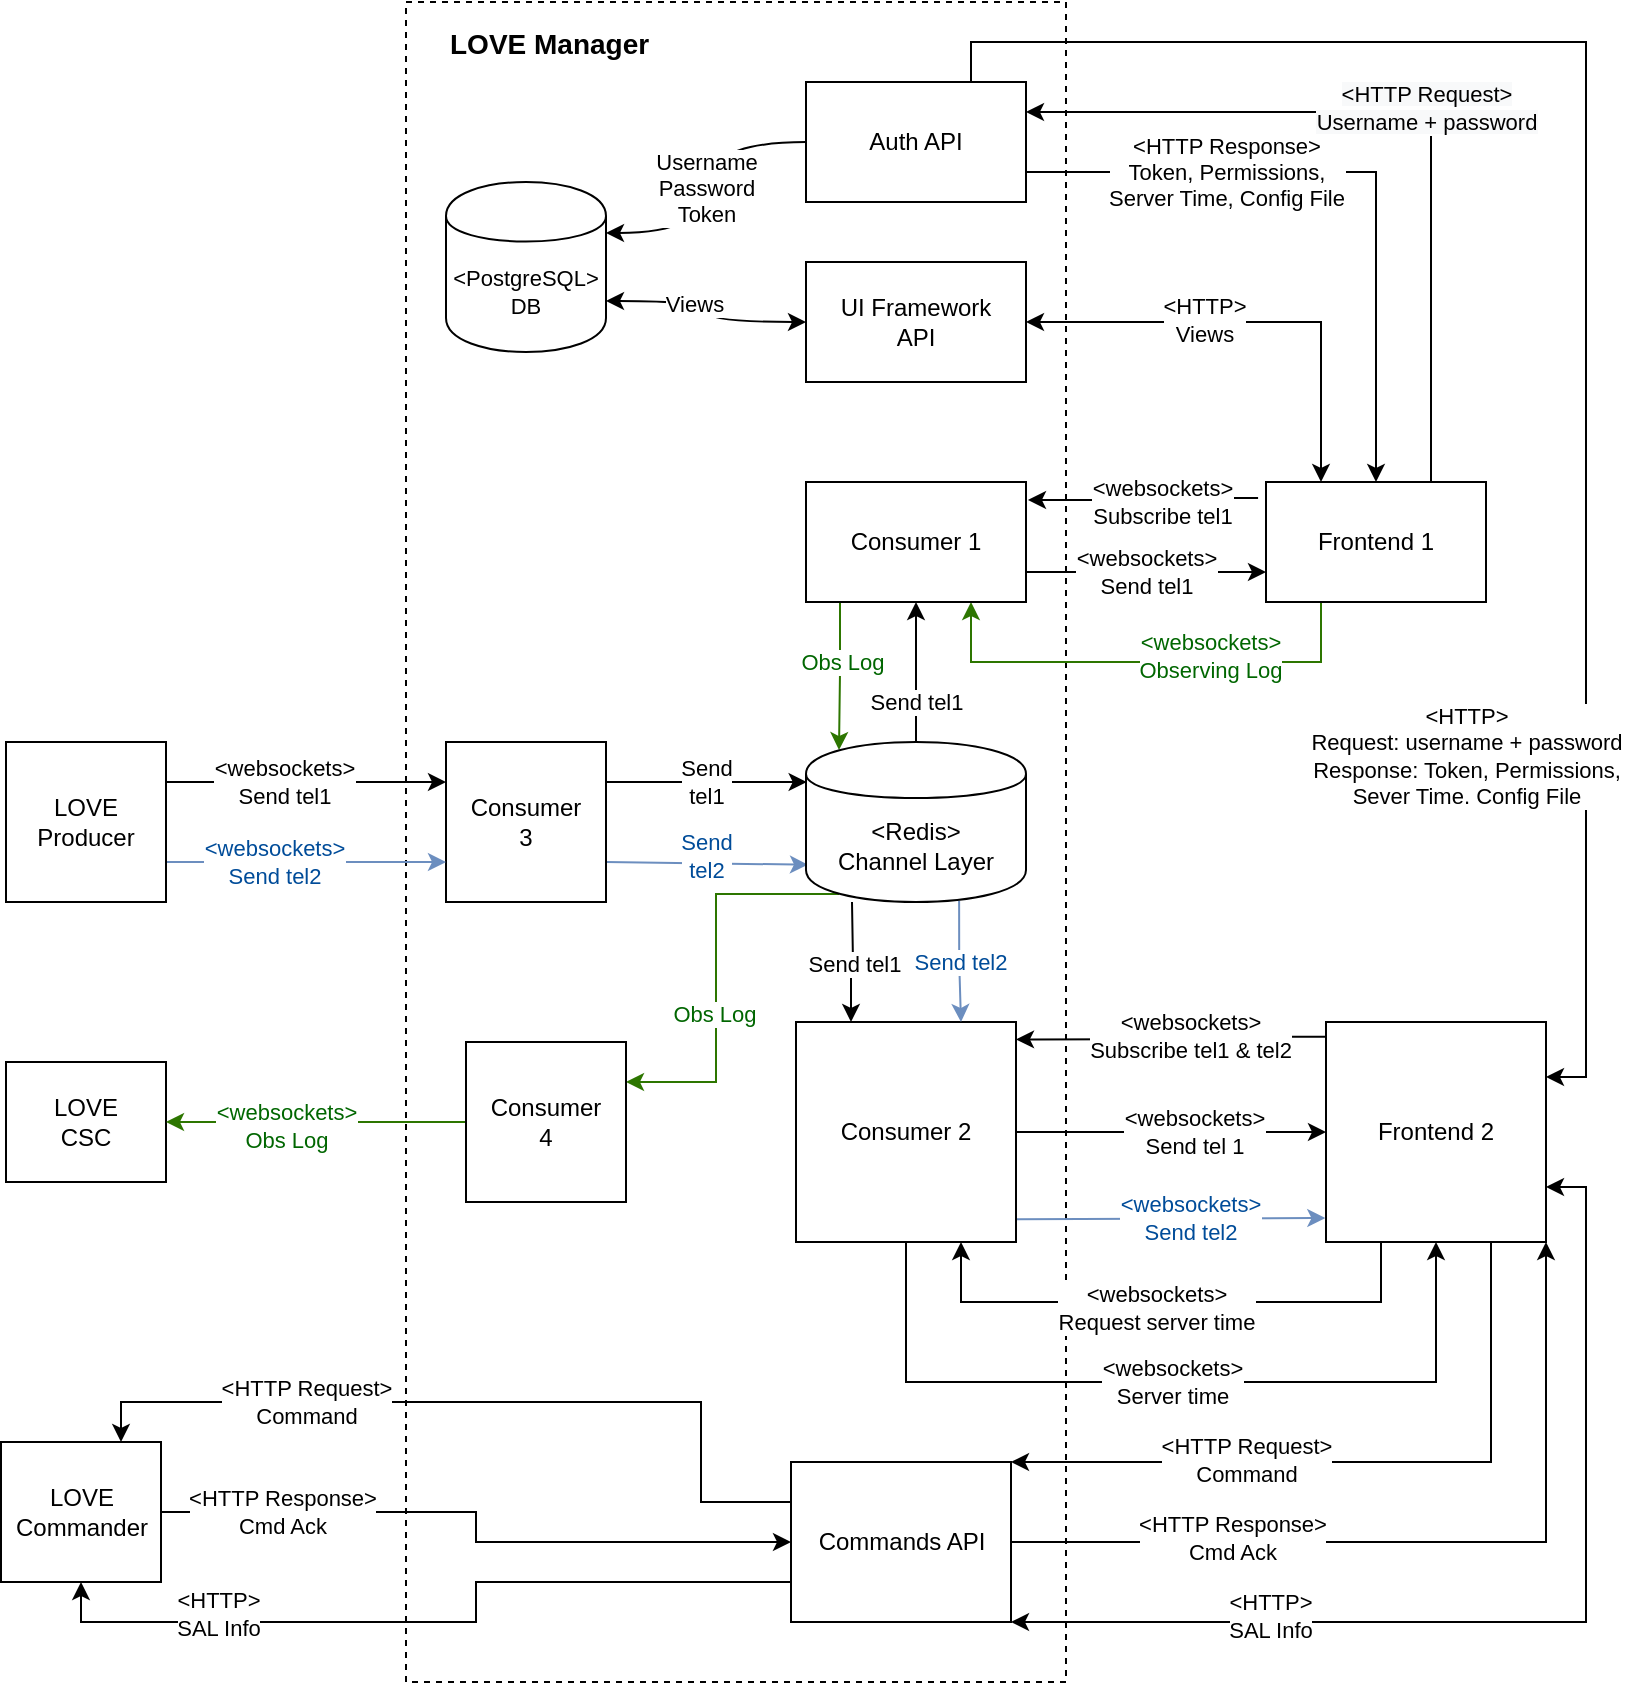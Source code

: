 <mxfile version="13.1.3">
    <diagram id="Jxfom3yM5TZDiGBManyZ" name="Page-1">
        <mxGraphModel dx="1824" dy="1154" grid="1" gridSize="10" guides="1" tooltips="1" connect="1" arrows="1" fold="1" page="1" pageScale="1" pageWidth="850" pageHeight="1100" math="0" shadow="0">
            <root>
                <mxCell id="0"/>
                <mxCell id="1" parent="0"/>
                <mxCell id="GEuAhGHCuxGuIh9eKHUS-29" value="" style="rounded=0;whiteSpace=wrap;html=1;fontSize=11;fillColor=none;dashed=1;" parent="1" vertex="1">
                    <mxGeometry x="220" y="60" width="330" height="840" as="geometry"/>
                </mxCell>
                <mxCell id="GEuAhGHCuxGuIh9eKHUS-12" style="edgeStyle=orthogonalEdgeStyle;rounded=0;orthogonalLoop=1;jettySize=auto;html=1;exitX=-0.036;exitY=0.133;exitDx=0;exitDy=0;entryX=1.009;entryY=0.15;entryDx=0;entryDy=0;entryPerimeter=0;exitPerimeter=0;" parent="1" source="GEuAhGHCuxGuIh9eKHUS-2" target="GEuAhGHCuxGuIh9eKHUS-3" edge="1">
                    <mxGeometry relative="1" as="geometry"/>
                </mxCell>
                <mxCell id="GEuAhGHCuxGuIh9eKHUS-13" value="&amp;lt;websockets&amp;gt;&lt;br&gt;Subscribe tel1" style="text;html=1;resizable=0;points=[];align=center;verticalAlign=middle;labelBackgroundColor=#ffffff;fontSize=11;" parent="GEuAhGHCuxGuIh9eKHUS-12" vertex="1" connectable="0">
                    <mxGeometry x="-0.162" y="2" relative="1" as="geometry">
                        <mxPoint as="offset"/>
                    </mxGeometry>
                </mxCell>
                <mxCell id="GEuAhGHCuxGuIh9eKHUS-24" style="edgeStyle=orthogonalEdgeStyle;rounded=0;orthogonalLoop=1;jettySize=auto;html=1;exitX=0.75;exitY=0;exitDx=0;exitDy=0;entryX=1;entryY=0.25;entryDx=0;entryDy=0;fontSize=11;" parent="1" source="GEuAhGHCuxGuIh9eKHUS-2" target="GEuAhGHCuxGuIh9eKHUS-8" edge="1">
                    <mxGeometry relative="1" as="geometry"/>
                </mxCell>
                <mxCell id="NuZOIr6IMCNAJ--xz0kv-3" value="&lt;span style=&quot;text-align: left ; background-color: rgb(248 , 249 , 250)&quot;&gt;&amp;lt;HTTP Request&amp;gt;&lt;br&gt;Username + password&lt;/span&gt;" style="edgeLabel;html=1;align=center;verticalAlign=middle;resizable=0;points=[];" parent="GEuAhGHCuxGuIh9eKHUS-24" vertex="1" connectable="0">
                    <mxGeometry x="0.014" y="-2" relative="1" as="geometry">
                        <mxPoint x="8.56" as="offset"/>
                    </mxGeometry>
                </mxCell>
                <mxCell id="f5708szo8LG6qZLeBaCD-7" style="edgeStyle=orthogonalEdgeStyle;rounded=0;orthogonalLoop=1;jettySize=auto;html=1;entryX=0.75;entryY=1;entryDx=0;entryDy=0;exitX=0.25;exitY=1;exitDx=0;exitDy=0;fillColor=#60a917;strokeColor=#2D7600;" parent="1" source="GEuAhGHCuxGuIh9eKHUS-2" target="GEuAhGHCuxGuIh9eKHUS-3" edge="1">
                    <mxGeometry relative="1" as="geometry">
                        <Array as="points">
                            <mxPoint x="678" y="390"/>
                            <mxPoint x="503" y="390"/>
                        </Array>
                    </mxGeometry>
                </mxCell>
                <mxCell id="f5708szo8LG6qZLeBaCD-8" value="&lt;font color=&quot;#006600&quot;&gt;&amp;lt;websockets&amp;gt;&lt;br&gt;Observing Log&lt;/font&gt;" style="edgeLabel;html=1;align=center;verticalAlign=middle;resizable=0;points=[];" parent="f5708szo8LG6qZLeBaCD-7" vertex="1" connectable="0">
                    <mxGeometry x="-0.27" y="-3" relative="1" as="geometry">
                        <mxPoint as="offset"/>
                    </mxGeometry>
                </mxCell>
                <mxCell id="GEuAhGHCuxGuIh9eKHUS-2" value="Frontend 1" style="rounded=0;whiteSpace=wrap;html=1;" parent="1" vertex="1">
                    <mxGeometry x="650" y="300" width="110" height="60" as="geometry"/>
                </mxCell>
                <mxCell id="GEuAhGHCuxGuIh9eKHUS-21" value="&amp;lt;websockets&amp;gt;&lt;br&gt;Send tel1" style="edgeStyle=orthogonalEdgeStyle;rounded=0;orthogonalLoop=1;jettySize=auto;html=1;entryX=0;entryY=0.75;entryDx=0;entryDy=0;fontSize=11;exitX=1;exitY=0.75;exitDx=0;exitDy=0;" parent="1" source="GEuAhGHCuxGuIh9eKHUS-3" target="GEuAhGHCuxGuIh9eKHUS-2" edge="1">
                    <mxGeometry relative="1" as="geometry"/>
                </mxCell>
                <mxCell id="f5708szo8LG6qZLeBaCD-9" style="edgeStyle=orthogonalEdgeStyle;rounded=0;orthogonalLoop=1;jettySize=auto;html=1;exitX=0.25;exitY=1;exitDx=0;exitDy=0;entryX=0.15;entryY=0.05;entryDx=0;entryDy=0;entryPerimeter=0;fillColor=#60a917;strokeColor=#2D7600;" parent="1" source="GEuAhGHCuxGuIh9eKHUS-3" target="NuZOIr6IMCNAJ--xz0kv-4" edge="1">
                    <mxGeometry relative="1" as="geometry">
                        <Array as="points">
                            <mxPoint x="437" y="360"/>
                            <mxPoint x="437" y="395"/>
                        </Array>
                    </mxGeometry>
                </mxCell>
                <mxCell id="f5708szo8LG6qZLeBaCD-10" value="&lt;font color=&quot;#006600&quot;&gt;Obs Log&lt;/font&gt;" style="edgeLabel;html=1;align=center;verticalAlign=middle;resizable=0;points=[];" parent="f5708szo8LG6qZLeBaCD-9" vertex="1" connectable="0">
                    <mxGeometry x="-0.412" y="1" relative="1" as="geometry">
                        <mxPoint y="15.5" as="offset"/>
                    </mxGeometry>
                </mxCell>
                <mxCell id="GEuAhGHCuxGuIh9eKHUS-3" value="Consumer 1" style="rounded=0;whiteSpace=wrap;html=1;" parent="1" vertex="1">
                    <mxGeometry x="420" y="300" width="110" height="60" as="geometry"/>
                </mxCell>
                <mxCell id="GEuAhGHCuxGuIh9eKHUS-47" style="edgeStyle=orthogonalEdgeStyle;curved=1;rounded=0;orthogonalLoop=1;jettySize=auto;html=1;exitX=0.003;exitY=0.067;exitDx=0;exitDy=0;entryX=1;entryY=0.079;entryDx=0;entryDy=0;fontSize=11;exitPerimeter=0;entryPerimeter=0;" parent="1" source="GEuAhGHCuxGuIh9eKHUS-5" target="GEuAhGHCuxGuIh9eKHUS-6" edge="1">
                    <mxGeometry relative="1" as="geometry"/>
                </mxCell>
                <mxCell id="GEuAhGHCuxGuIh9eKHUS-48" value="&amp;lt;websockets&amp;gt;&lt;br&gt;Subscribe tel1 &amp;amp; tel2" style="text;html=1;resizable=0;points=[];align=center;verticalAlign=middle;labelBackgroundColor=#ffffff;fontSize=11;" parent="GEuAhGHCuxGuIh9eKHUS-47" vertex="1" connectable="0">
                    <mxGeometry x="-0.212" y="-1" relative="1" as="geometry">
                        <mxPoint x="-7" as="offset"/>
                    </mxGeometry>
                </mxCell>
                <mxCell id="NuZOIr6IMCNAJ--xz0kv-6" style="edgeStyle=orthogonalEdgeStyle;rounded=0;orthogonalLoop=1;jettySize=auto;html=1;entryX=1;entryY=0;entryDx=0;entryDy=0;exitX=0.75;exitY=1;exitDx=0;exitDy=0;" parent="1" source="GEuAhGHCuxGuIh9eKHUS-5" target="NuZOIr6IMCNAJ--xz0kv-5" edge="1">
                    <mxGeometry relative="1" as="geometry">
                        <mxPoint x="705" y="750" as="sourcePoint"/>
                        <Array as="points">
                            <mxPoint x="762" y="790"/>
                        </Array>
                    </mxGeometry>
                </mxCell>
                <mxCell id="NuZOIr6IMCNAJ--xz0kv-7" value="&amp;lt;HTTP Request&amp;gt;&lt;br&gt;Command" style="edgeLabel;html=1;align=center;verticalAlign=middle;resizable=0;points=[];" parent="NuZOIr6IMCNAJ--xz0kv-6" vertex="1" connectable="0">
                    <mxGeometry x="-0.007" y="-1" relative="1" as="geometry">
                        <mxPoint x="-58.48" as="offset"/>
                    </mxGeometry>
                </mxCell>
                <mxCell id="2" style="edgeStyle=orthogonalEdgeStyle;rounded=0;orthogonalLoop=1;jettySize=auto;html=1;exitX=0.25;exitY=1;exitDx=0;exitDy=0;entryX=0.75;entryY=1;entryDx=0;entryDy=0;" edge="1" parent="1" source="GEuAhGHCuxGuIh9eKHUS-5" target="GEuAhGHCuxGuIh9eKHUS-6">
                    <mxGeometry relative="1" as="geometry">
                        <Array as="points">
                            <mxPoint x="708" y="710"/>
                            <mxPoint x="498" y="710"/>
                        </Array>
                    </mxGeometry>
                </mxCell>
                <mxCell id="3" value="&amp;lt;websockets&amp;gt;&lt;br&gt;Request server time" style="edgeLabel;html=1;align=center;verticalAlign=middle;resizable=0;points=[];" vertex="1" connectable="0" parent="2">
                    <mxGeometry x="0.06" y="3" relative="1" as="geometry">
                        <mxPoint as="offset"/>
                    </mxGeometry>
                </mxCell>
                <mxCell id="11" style="edgeStyle=orthogonalEdgeStyle;rounded=0;orthogonalLoop=1;jettySize=auto;html=1;exitX=1;exitY=0.75;exitDx=0;exitDy=0;entryX=1;entryY=1;entryDx=0;entryDy=0;startArrow=classic;startFill=1;" edge="1" parent="1" source="GEuAhGHCuxGuIh9eKHUS-5" target="NuZOIr6IMCNAJ--xz0kv-5">
                    <mxGeometry relative="1" as="geometry">
                        <Array as="points">
                            <mxPoint x="810" y="652"/>
                            <mxPoint x="810" y="870"/>
                        </Array>
                    </mxGeometry>
                </mxCell>
                <mxCell id="12" value="&amp;lt;HTTP&amp;gt;&lt;br&gt;SAL Info" style="edgeLabel;html=1;align=center;verticalAlign=middle;resizable=0;points=[];" vertex="1" connectable="0" parent="11">
                    <mxGeometry x="0.507" y="-3" relative="1" as="geometry">
                        <mxPoint as="offset"/>
                    </mxGeometry>
                </mxCell>
                <mxCell id="GEuAhGHCuxGuIh9eKHUS-5" value="Frontend 2" style="rounded=0;whiteSpace=wrap;html=1;" parent="1" vertex="1">
                    <mxGeometry x="680" y="570" width="110" height="110" as="geometry"/>
                </mxCell>
                <mxCell id="GEuAhGHCuxGuIh9eKHUS-22" style="edgeStyle=orthogonalEdgeStyle;rounded=0;orthogonalLoop=1;jettySize=auto;html=1;exitX=1;exitY=0.5;exitDx=0;exitDy=0;entryX=0;entryY=0.5;entryDx=0;entryDy=0;fontSize=11;" parent="1" source="GEuAhGHCuxGuIh9eKHUS-6" target="GEuAhGHCuxGuIh9eKHUS-5" edge="1">
                    <mxGeometry relative="1" as="geometry"/>
                </mxCell>
                <mxCell id="GEuAhGHCuxGuIh9eKHUS-23" value="&amp;lt;websockets&amp;gt;&lt;br&gt;Send tel 1" style="text;html=1;resizable=0;points=[];align=center;verticalAlign=middle;labelBackgroundColor=#ffffff;fontSize=11;" parent="GEuAhGHCuxGuIh9eKHUS-22" vertex="1" connectable="0">
                    <mxGeometry x="0.164" y="-3" relative="1" as="geometry">
                        <mxPoint x="-1.67" y="-3" as="offset"/>
                    </mxGeometry>
                </mxCell>
                <mxCell id="GEuAhGHCuxGuIh9eKHUS-40" style="edgeStyle=none;rounded=0;orthogonalLoop=1;jettySize=auto;html=1;exitX=0.988;exitY=0.897;exitDx=0;exitDy=0;entryX=-0.003;entryY=0.891;entryDx=0;entryDy=0;fontSize=11;fillColor=#dae8fc;strokeColor=#6c8ebf;entryPerimeter=0;exitPerimeter=0;" parent="1" source="GEuAhGHCuxGuIh9eKHUS-6" target="GEuAhGHCuxGuIh9eKHUS-5" edge="1">
                    <mxGeometry relative="1" as="geometry"/>
                </mxCell>
                <mxCell id="GEuAhGHCuxGuIh9eKHUS-41" value="&lt;font color=&quot;#004c99&quot;&gt;&amp;lt;websockets&amp;gt;&lt;br&gt;Send tel2&lt;/font&gt;" style="text;html=1;resizable=0;points=[];align=center;verticalAlign=middle;labelBackgroundColor=#ffffff;fontSize=11;" parent="GEuAhGHCuxGuIh9eKHUS-40" vertex="1" connectable="0">
                    <mxGeometry x="0.131" y="2" relative="1" as="geometry">
                        <mxPoint y="1" as="offset"/>
                    </mxGeometry>
                </mxCell>
                <mxCell id="4" value="&amp;lt;websockets&amp;gt;&lt;br&gt;Server time" style="edgeStyle=orthogonalEdgeStyle;rounded=0;orthogonalLoop=1;jettySize=auto;html=1;exitX=0.5;exitY=1;exitDx=0;exitDy=0;entryX=0.5;entryY=1;entryDx=0;entryDy=0;" edge="1" parent="1" source="GEuAhGHCuxGuIh9eKHUS-6" target="GEuAhGHCuxGuIh9eKHUS-5">
                    <mxGeometry relative="1" as="geometry">
                        <Array as="points">
                            <mxPoint x="470" y="750"/>
                            <mxPoint x="735" y="750"/>
                        </Array>
                    </mxGeometry>
                </mxCell>
                <mxCell id="GEuAhGHCuxGuIh9eKHUS-6" value="Consumer 2" style="rounded=0;whiteSpace=wrap;html=1;" parent="1" vertex="1">
                    <mxGeometry x="415" y="570" width="110" height="110" as="geometry"/>
                </mxCell>
                <mxCell id="GEuAhGHCuxGuIh9eKHUS-26" value="&amp;lt;HTTP Response&amp;gt;&lt;br&gt;Token,&amp;nbsp;Permissions,&lt;br&gt;Server Time, Config File" style="edgeStyle=orthogonalEdgeStyle;rounded=0;orthogonalLoop=1;jettySize=auto;html=1;exitX=1;exitY=0.75;exitDx=0;exitDy=0;entryX=0.5;entryY=0;entryDx=0;entryDy=0;fontSize=11;" parent="1" source="GEuAhGHCuxGuIh9eKHUS-8" target="GEuAhGHCuxGuIh9eKHUS-2" edge="1">
                    <mxGeometry x="-0.394" relative="1" as="geometry">
                        <mxPoint as="offset"/>
                        <Array as="points">
                            <mxPoint x="705" y="145"/>
                        </Array>
                    </mxGeometry>
                </mxCell>
                <mxCell id="GEuAhGHCuxGuIh9eKHUS-28" value="Username&lt;br&gt;Password&lt;br&gt;Token" style="edgeStyle=orthogonalEdgeStyle;curved=1;rounded=0;orthogonalLoop=1;jettySize=auto;html=1;entryX=1;entryY=0.3;entryDx=0;entryDy=0;fontSize=11;" parent="1" source="GEuAhGHCuxGuIh9eKHUS-8" target="GEuAhGHCuxGuIh9eKHUS-27" edge="1">
                    <mxGeometry relative="1" as="geometry"/>
                </mxCell>
                <mxCell id="f5708szo8LG6qZLeBaCD-1" style="edgeStyle=orthogonalEdgeStyle;rounded=0;orthogonalLoop=1;jettySize=auto;html=1;exitX=0.75;exitY=0;exitDx=0;exitDy=0;entryX=1;entryY=0.25;entryDx=0;entryDy=0;" parent="1" source="GEuAhGHCuxGuIh9eKHUS-8" target="GEuAhGHCuxGuIh9eKHUS-5" edge="1">
                    <mxGeometry relative="1" as="geometry"/>
                </mxCell>
                <mxCell id="f5708szo8LG6qZLeBaCD-2" value="&amp;lt;HTTP&amp;gt;&lt;br&gt;Request: username + password&lt;br&gt;Response: Token, Permissions,&lt;br&gt;Sever Time. Config File" style="edgeLabel;html=1;align=center;verticalAlign=middle;resizable=0;points=[];" parent="f5708szo8LG6qZLeBaCD-1" vertex="1" connectable="0">
                    <mxGeometry x="0.458" y="-2" relative="1" as="geometry">
                        <mxPoint x="-58" y="53.5" as="offset"/>
                    </mxGeometry>
                </mxCell>
                <mxCell id="GEuAhGHCuxGuIh9eKHUS-8" value="Auth API" style="rounded=0;whiteSpace=wrap;html=1;" parent="1" vertex="1">
                    <mxGeometry x="420" y="100" width="110" height="60" as="geometry"/>
                </mxCell>
                <mxCell id="GEuAhGHCuxGuIh9eKHUS-19" value="Send tel1" style="edgeStyle=orthogonalEdgeStyle;rounded=0;orthogonalLoop=1;jettySize=auto;html=1;fontSize=11;exitX=0.5;exitY=0;exitDx=0;exitDy=0;entryX=0.5;entryY=1;entryDx=0;entryDy=0;" parent="1" source="NuZOIr6IMCNAJ--xz0kv-4" target="GEuAhGHCuxGuIh9eKHUS-3" edge="1">
                    <mxGeometry x="-0.429" relative="1" as="geometry">
                        <mxPoint x="470" y="430" as="sourcePoint"/>
                        <mxPoint x="470" y="360" as="targetPoint"/>
                        <mxPoint as="offset"/>
                    </mxGeometry>
                </mxCell>
                <mxCell id="GEuAhGHCuxGuIh9eKHUS-20" value="&lt;font color=&quot;#004c99&quot;&gt;Send tel2&lt;/font&gt;" style="edgeStyle=orthogonalEdgeStyle;rounded=0;orthogonalLoop=1;jettySize=auto;html=1;fontSize=11;entryX=0.75;entryY=0;entryDx=0;entryDy=0;exitX=0.696;exitY=0.992;exitDx=0;exitDy=0;fillColor=#dae8fc;strokeColor=#6c8ebf;exitPerimeter=0;" parent="1" source="NuZOIr6IMCNAJ--xz0kv-4" target="GEuAhGHCuxGuIh9eKHUS-6" edge="1">
                    <mxGeometry relative="1" as="geometry">
                        <mxPoint x="497.5" y="510" as="sourcePoint"/>
                    </mxGeometry>
                </mxCell>
                <mxCell id="GEuAhGHCuxGuIh9eKHUS-16" value="Send&lt;br&gt;tel1" style="edgeStyle=orthogonalEdgeStyle;rounded=0;orthogonalLoop=1;jettySize=auto;html=1;fontSize=11;entryX=0.003;entryY=0.25;entryDx=0;entryDy=0;exitX=1;exitY=0.25;exitDx=0;exitDy=0;entryPerimeter=0;" parent="1" source="GEuAhGHCuxGuIh9eKHUS-11" target="NuZOIr6IMCNAJ--xz0kv-4" edge="1">
                    <mxGeometry relative="1" as="geometry">
                        <mxPoint x="415" y="450" as="targetPoint"/>
                    </mxGeometry>
                </mxCell>
                <mxCell id="GEuAhGHCuxGuIh9eKHUS-37" style="edgeStyle=none;rounded=0;orthogonalLoop=1;jettySize=auto;html=1;exitX=1;exitY=0.75;exitDx=0;exitDy=0;entryX=0.009;entryY=0.767;entryDx=0;entryDy=0;fontSize=11;fillColor=#dae8fc;strokeColor=#6c8ebf;entryPerimeter=0;" parent="1" source="GEuAhGHCuxGuIh9eKHUS-11" target="NuZOIr6IMCNAJ--xz0kv-4" edge="1">
                    <mxGeometry relative="1" as="geometry">
                        <mxPoint x="415" y="490" as="targetPoint"/>
                    </mxGeometry>
                </mxCell>
                <mxCell id="GEuAhGHCuxGuIh9eKHUS-38" value="&lt;font color=&quot;#004c99&quot;&gt;Send&lt;br&gt;tel2&lt;/font&gt;" style="text;html=1;resizable=0;points=[];align=center;verticalAlign=middle;labelBackgroundColor=#ffffff;fontSize=11;" parent="GEuAhGHCuxGuIh9eKHUS-37" vertex="1" connectable="0">
                    <mxGeometry x="0.221" y="4" relative="1" as="geometry">
                        <mxPoint x="-11.38" as="offset"/>
                    </mxGeometry>
                </mxCell>
                <mxCell id="GEuAhGHCuxGuIh9eKHUS-11" value="Consumer&lt;br&gt;3" style="rounded=0;whiteSpace=wrap;html=1;" parent="1" vertex="1">
                    <mxGeometry x="240" y="430" width="80" height="80" as="geometry"/>
                </mxCell>
                <mxCell id="GEuAhGHCuxGuIh9eKHUS-27" value="&amp;lt;PostgreSQL&amp;gt;&lt;br&gt;DB" style="shape=cylinder;whiteSpace=wrap;html=1;boundedLbl=1;backgroundOutline=1;fontSize=11;" parent="1" vertex="1">
                    <mxGeometry x="240" y="150" width="80" height="85" as="geometry"/>
                </mxCell>
                <mxCell id="GEuAhGHCuxGuIh9eKHUS-30" value="&lt;b&gt;&lt;font style=&quot;font-size: 14px&quot;&gt;LOVE Manager&lt;/font&gt;&lt;/b&gt;" style="text;html=1;resizable=0;points=[];autosize=1;align=left;verticalAlign=top;spacingTop=-4;fontSize=11;" parent="1" vertex="1">
                    <mxGeometry x="240" y="70" width="120" height="20" as="geometry"/>
                </mxCell>
                <mxCell id="GEuAhGHCuxGuIh9eKHUS-32" style="rounded=0;orthogonalLoop=1;jettySize=auto;html=1;entryX=0;entryY=0.25;entryDx=0;entryDy=0;fontSize=11;exitX=1;exitY=0.25;exitDx=0;exitDy=0;" parent="1" source="GEuAhGHCuxGuIh9eKHUS-31" target="GEuAhGHCuxGuIh9eKHUS-11" edge="1">
                    <mxGeometry relative="1" as="geometry"/>
                </mxCell>
                <mxCell id="GEuAhGHCuxGuIh9eKHUS-33" value="&amp;lt;websockets&amp;gt;&lt;br&gt;Send tel1" style="text;html=1;resizable=0;points=[];align=center;verticalAlign=middle;labelBackgroundColor=#ffffff;fontSize=11;" parent="GEuAhGHCuxGuIh9eKHUS-32" vertex="1" connectable="0">
                    <mxGeometry x="0.171" y="1" relative="1" as="geometry">
                        <mxPoint x="-23" y="1" as="offset"/>
                    </mxGeometry>
                </mxCell>
                <mxCell id="GEuAhGHCuxGuIh9eKHUS-39" value="&lt;font color=&quot;#004c99&quot;&gt;&amp;lt;websockets&amp;gt;&lt;br&gt;Send tel2&lt;/font&gt;" style="edgeStyle=none;rounded=0;orthogonalLoop=1;jettySize=auto;html=1;exitX=1;exitY=0.75;exitDx=0;exitDy=0;entryX=0;entryY=0.75;entryDx=0;entryDy=0;fontSize=11;fillColor=#dae8fc;strokeColor=#6c8ebf;" parent="1" source="GEuAhGHCuxGuIh9eKHUS-31" target="GEuAhGHCuxGuIh9eKHUS-11" edge="1">
                    <mxGeometry x="-0.231" relative="1" as="geometry">
                        <mxPoint as="offset"/>
                    </mxGeometry>
                </mxCell>
                <mxCell id="GEuAhGHCuxGuIh9eKHUS-31" value="LOVE Producer" style="rounded=0;whiteSpace=wrap;html=1;" parent="1" vertex="1">
                    <mxGeometry x="20" y="430" width="80" height="80" as="geometry"/>
                </mxCell>
                <mxCell id="GEuAhGHCuxGuIh9eKHUS-34" value="Send tel1" style="edgeStyle=orthogonalEdgeStyle;rounded=0;orthogonalLoop=1;jettySize=auto;html=1;fontSize=11;entryX=0.25;entryY=0;entryDx=0;entryDy=0;" parent="1" target="GEuAhGHCuxGuIh9eKHUS-6" edge="1">
                    <mxGeometry relative="1" as="geometry">
                        <mxPoint x="443" y="510" as="sourcePoint"/>
                        <mxPoint x="508" y="600" as="targetPoint"/>
                    </mxGeometry>
                </mxCell>
                <mxCell id="f5708szo8LG6qZLeBaCD-11" style="edgeStyle=orthogonalEdgeStyle;rounded=0;orthogonalLoop=1;jettySize=auto;html=1;exitX=0.15;exitY=0.95;exitDx=0;exitDy=0;exitPerimeter=0;entryX=1;entryY=0.25;entryDx=0;entryDy=0;fillColor=#60a917;strokeColor=#2D7600;" parent="1" source="NuZOIr6IMCNAJ--xz0kv-4" target="f5708szo8LG6qZLeBaCD-6" edge="1">
                    <mxGeometry relative="1" as="geometry"/>
                </mxCell>
                <mxCell id="f5708szo8LG6qZLeBaCD-12" value="&lt;font color=&quot;#006600&quot;&gt;Obs Log&lt;/font&gt;" style="edgeLabel;html=1;align=center;verticalAlign=middle;resizable=0;points=[];" parent="f5708szo8LG6qZLeBaCD-11" vertex="1" connectable="0">
                    <mxGeometry x="0.212" y="-1" relative="1" as="geometry">
                        <mxPoint as="offset"/>
                    </mxGeometry>
                </mxCell>
                <mxCell id="NuZOIr6IMCNAJ--xz0kv-4" value="&lt;span&gt;&amp;lt;Redis&amp;gt;&lt;/span&gt;&lt;br&gt;&lt;span&gt;Channel Layer&lt;/span&gt;" style="shape=cylinder;whiteSpace=wrap;html=1;boundedLbl=1;backgroundOutline=1;" parent="1" vertex="1">
                    <mxGeometry x="420" y="430" width="110" height="80" as="geometry"/>
                </mxCell>
                <mxCell id="NuZOIr6IMCNAJ--xz0kv-8" style="edgeStyle=orthogonalEdgeStyle;rounded=0;orthogonalLoop=1;jettySize=auto;html=1;exitX=1;exitY=0.5;exitDx=0;exitDy=0;entryX=1;entryY=1;entryDx=0;entryDy=0;" parent="1" source="NuZOIr6IMCNAJ--xz0kv-5" target="GEuAhGHCuxGuIh9eKHUS-5" edge="1">
                    <mxGeometry relative="1" as="geometry">
                        <mxPoint x="760" y="750" as="targetPoint"/>
                    </mxGeometry>
                </mxCell>
                <mxCell id="NuZOIr6IMCNAJ--xz0kv-9" value="&amp;lt;HTTP Response&amp;gt;&lt;br&gt;Cmd Ack" style="edgeLabel;html=1;align=center;verticalAlign=middle;resizable=0;points=[];" parent="NuZOIr6IMCNAJ--xz0kv-8" vertex="1" connectable="0">
                    <mxGeometry x="-0.268" y="2" relative="1" as="geometry">
                        <mxPoint x="-42.33" as="offset"/>
                    </mxGeometry>
                </mxCell>
                <mxCell id="f5708szo8LG6qZLeBaCD-3" style="edgeStyle=orthogonalEdgeStyle;rounded=0;orthogonalLoop=1;jettySize=auto;html=1;exitX=0;exitY=0.25;exitDx=0;exitDy=0;entryX=0.75;entryY=0;entryDx=0;entryDy=0;" parent="1" source="NuZOIr6IMCNAJ--xz0kv-5" target="NuZOIr6IMCNAJ--xz0kv-10" edge="1">
                    <mxGeometry relative="1" as="geometry">
                        <Array as="points">
                            <mxPoint x="367.5" y="810"/>
                            <mxPoint x="367.5" y="760"/>
                            <mxPoint x="77.5" y="760"/>
                        </Array>
                    </mxGeometry>
                </mxCell>
                <mxCell id="f5708szo8LG6qZLeBaCD-4" value="&amp;lt;HTTP Request&amp;gt;&lt;br&gt;Command" style="edgeLabel;html=1;align=center;verticalAlign=middle;resizable=0;points=[];" parent="f5708szo8LG6qZLeBaCD-3" vertex="1" connectable="0">
                    <mxGeometry x="-0.405" relative="1" as="geometry">
                        <mxPoint x="-172.5" as="offset"/>
                    </mxGeometry>
                </mxCell>
                <mxCell id="f5708szo8LG6qZLeBaCD-15" style="edgeStyle=orthogonalEdgeStyle;rounded=0;orthogonalLoop=1;jettySize=auto;html=1;exitX=0;exitY=0.75;exitDx=0;exitDy=0;entryX=0.5;entryY=1;entryDx=0;entryDy=0;" parent="1" source="NuZOIr6IMCNAJ--xz0kv-5" target="NuZOIr6IMCNAJ--xz0kv-10" edge="1">
                    <mxGeometry relative="1" as="geometry"/>
                </mxCell>
                <mxCell id="f5708szo8LG6qZLeBaCD-16" value="&amp;lt;HTTP&amp;gt;&lt;br&gt;SAL Info" style="edgeLabel;html=1;align=center;verticalAlign=middle;resizable=0;points=[];" parent="f5708szo8LG6qZLeBaCD-15" vertex="1" connectable="0">
                    <mxGeometry x="0.554" y="-4" relative="1" as="geometry">
                        <mxPoint as="offset"/>
                    </mxGeometry>
                </mxCell>
                <mxCell id="NuZOIr6IMCNAJ--xz0kv-5" value="Commands API" style="rounded=0;whiteSpace=wrap;html=1;" parent="1" vertex="1">
                    <mxGeometry x="412.5" y="790" width="110" height="80" as="geometry"/>
                </mxCell>
                <mxCell id="f5708szo8LG6qZLeBaCD-17" style="edgeStyle=orthogonalEdgeStyle;rounded=0;orthogonalLoop=1;jettySize=auto;html=1;exitX=1;exitY=0.5;exitDx=0;exitDy=0;entryX=0;entryY=0.5;entryDx=0;entryDy=0;" parent="1" source="NuZOIr6IMCNAJ--xz0kv-10" target="NuZOIr6IMCNAJ--xz0kv-5" edge="1">
                    <mxGeometry relative="1" as="geometry"/>
                </mxCell>
                <mxCell id="f5708szo8LG6qZLeBaCD-18" value="&amp;lt;HTTP Response&amp;gt;&lt;br&gt;Cmd Ack" style="edgeLabel;html=1;align=center;verticalAlign=middle;resizable=0;points=[];" parent="f5708szo8LG6qZLeBaCD-17" vertex="1" connectable="0">
                    <mxGeometry x="-0.685" y="3" relative="1" as="geometry">
                        <mxPoint x="8" y="3" as="offset"/>
                    </mxGeometry>
                </mxCell>
                <mxCell id="NuZOIr6IMCNAJ--xz0kv-10" value="LOVE Commander" style="rounded=0;whiteSpace=wrap;html=1;" parent="1" vertex="1">
                    <mxGeometry x="17.5" y="780" width="80" height="70" as="geometry"/>
                </mxCell>
                <mxCell id="f5708szo8LG6qZLeBaCD-5" value="LOVE&lt;br&gt;CSC" style="rounded=0;whiteSpace=wrap;html=1;" parent="1" vertex="1">
                    <mxGeometry x="20" y="590" width="80" height="60" as="geometry"/>
                </mxCell>
                <mxCell id="f5708szo8LG6qZLeBaCD-13" style="edgeStyle=orthogonalEdgeStyle;rounded=0;orthogonalLoop=1;jettySize=auto;html=1;exitX=0;exitY=0.5;exitDx=0;exitDy=0;entryX=1;entryY=0.5;entryDx=0;entryDy=0;fillColor=#60a917;strokeColor=#2D7600;" parent="1" source="f5708szo8LG6qZLeBaCD-6" target="f5708szo8LG6qZLeBaCD-5" edge="1">
                    <mxGeometry relative="1" as="geometry"/>
                </mxCell>
                <mxCell id="f5708szo8LG6qZLeBaCD-14" value="&lt;font color=&quot;#006600&quot;&gt;&amp;lt;websockets&amp;gt;&lt;br&gt;Obs Log&lt;/font&gt;" style="edgeLabel;html=1;align=center;verticalAlign=middle;resizable=0;points=[];" parent="f5708szo8LG6qZLeBaCD-13" vertex="1" connectable="0">
                    <mxGeometry x="0.2" y="2" relative="1" as="geometry">
                        <mxPoint as="offset"/>
                    </mxGeometry>
                </mxCell>
                <mxCell id="f5708szo8LG6qZLeBaCD-6" value="Consumer&lt;br&gt;4" style="rounded=0;whiteSpace=wrap;html=1;" parent="1" vertex="1">
                    <mxGeometry x="250" y="580" width="80" height="80" as="geometry"/>
                </mxCell>
                <mxCell id="7" style="edgeStyle=orthogonalEdgeStyle;rounded=0;orthogonalLoop=1;jettySize=auto;html=1;exitX=1;exitY=0.5;exitDx=0;exitDy=0;entryX=0.25;entryY=0;entryDx=0;entryDy=0;startArrow=classic;startFill=1;" edge="1" parent="1" source="6" target="GEuAhGHCuxGuIh9eKHUS-2">
                    <mxGeometry relative="1" as="geometry"/>
                </mxCell>
                <mxCell id="8" value="&amp;lt;HTTP&amp;gt;&lt;br&gt;Views" style="edgeLabel;html=1;align=center;verticalAlign=middle;resizable=0;points=[];" vertex="1" connectable="0" parent="7">
                    <mxGeometry x="-0.223" y="1" relative="1" as="geometry">
                        <mxPoint as="offset"/>
                    </mxGeometry>
                </mxCell>
                <mxCell id="9" style="edgeStyle=orthogonalEdgeStyle;rounded=0;orthogonalLoop=1;jettySize=auto;html=1;exitX=0;exitY=0.5;exitDx=0;exitDy=0;startArrow=classic;startFill=1;curved=1;entryX=1;entryY=0.7;entryDx=0;entryDy=0;" edge="1" parent="1" source="6" target="GEuAhGHCuxGuIh9eKHUS-27">
                    <mxGeometry relative="1" as="geometry"/>
                </mxCell>
                <mxCell id="10" value="Views" style="edgeLabel;html=1;align=center;verticalAlign=middle;resizable=0;points=[];" vertex="1" connectable="0" parent="9">
                    <mxGeometry x="0.203" y="1" relative="1" as="geometry">
                        <mxPoint as="offset"/>
                    </mxGeometry>
                </mxCell>
                <mxCell id="6" value="UI Framework&lt;br&gt;API" style="rounded=0;whiteSpace=wrap;html=1;" vertex="1" parent="1">
                    <mxGeometry x="420" y="190" width="110" height="60" as="geometry"/>
                </mxCell>
            </root>
        </mxGraphModel>
    </diagram>
</mxfile>